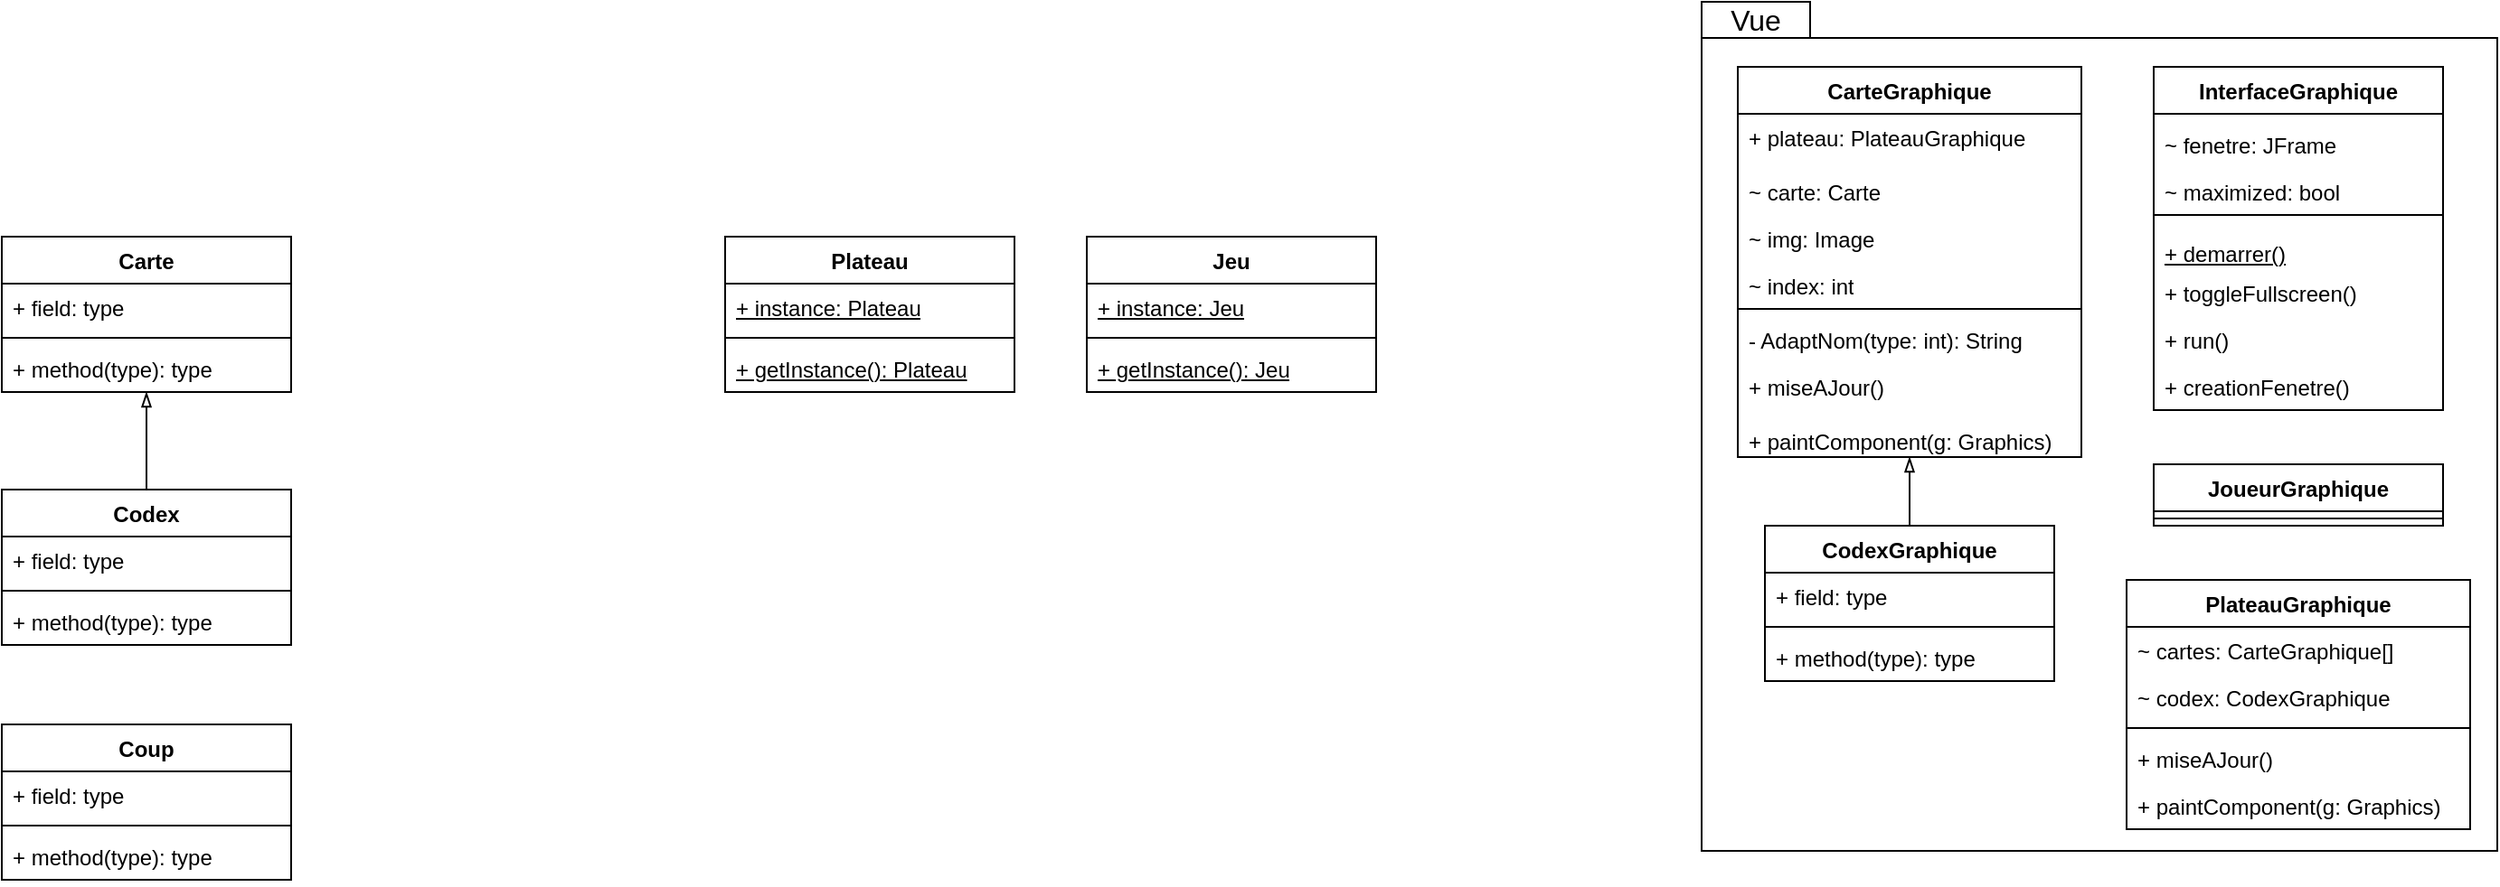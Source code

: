 <mxfile version="21.2.3" type="github">
  <diagram name="Page-1" id="1HbfWdMqZ3wzKddfxGka">
    <mxGraphModel dx="914" dy="849" grid="1" gridSize="10" guides="1" tooltips="1" connect="1" arrows="1" fold="1" page="1" pageScale="1" pageWidth="1654" pageHeight="1169" math="0" shadow="0">
      <root>
        <mxCell id="0" />
        <mxCell id="1" parent="0" />
        <mxCell id="q95tNT6rRVGAAozRAc9i-31" value="" style="shape=folder;fontStyle=1;spacingTop=10;tabWidth=60;tabHeight=20;tabPosition=left;html=1;whiteSpace=wrap;align=center;container=0;movable=1;resizable=1;rotatable=1;deletable=1;editable=1;locked=0;connectable=1;" vertex="1" parent="1">
          <mxGeometry x="1170" y="50" width="440" height="470" as="geometry" />
        </mxCell>
        <mxCell id="q95tNT6rRVGAAozRAc9i-32" value="Vue" style="text;html=1;strokeColor=none;fillColor=none;align=center;verticalAlign=middle;whiteSpace=wrap;rounded=0;fontSize=16;movable=1;resizable=1;rotatable=1;deletable=1;editable=1;locked=0;connectable=1;" vertex="1" parent="1">
          <mxGeometry x="1170" y="50" width="60" height="20" as="geometry" />
        </mxCell>
        <mxCell id="q95tNT6rRVGAAozRAc9i-1" value="Carte" style="swimlane;fontStyle=1;align=center;verticalAlign=top;childLayout=stackLayout;horizontal=1;startSize=26;horizontalStack=0;resizeParent=1;resizeParentMax=0;resizeLast=0;collapsible=1;marginBottom=0;whiteSpace=wrap;html=1;" vertex="1" parent="1">
          <mxGeometry x="230" y="180" width="160" height="86" as="geometry" />
        </mxCell>
        <mxCell id="q95tNT6rRVGAAozRAc9i-2" value="+ field: type" style="text;strokeColor=none;fillColor=none;align=left;verticalAlign=top;spacingLeft=4;spacingRight=4;overflow=hidden;rotatable=0;points=[[0,0.5],[1,0.5]];portConstraint=eastwest;whiteSpace=wrap;html=1;" vertex="1" parent="q95tNT6rRVGAAozRAc9i-1">
          <mxGeometry y="26" width="160" height="26" as="geometry" />
        </mxCell>
        <mxCell id="q95tNT6rRVGAAozRAc9i-3" value="" style="line;strokeWidth=1;fillColor=none;align=left;verticalAlign=middle;spacingTop=-1;spacingLeft=3;spacingRight=3;rotatable=0;labelPosition=right;points=[];portConstraint=eastwest;strokeColor=inherit;" vertex="1" parent="q95tNT6rRVGAAozRAc9i-1">
          <mxGeometry y="52" width="160" height="8" as="geometry" />
        </mxCell>
        <mxCell id="q95tNT6rRVGAAozRAc9i-4" value="+ method(type): type" style="text;strokeColor=none;fillColor=none;align=left;verticalAlign=top;spacingLeft=4;spacingRight=4;overflow=hidden;rotatable=0;points=[[0,0.5],[1,0.5]];portConstraint=eastwest;whiteSpace=wrap;html=1;" vertex="1" parent="q95tNT6rRVGAAozRAc9i-1">
          <mxGeometry y="60" width="160" height="26" as="geometry" />
        </mxCell>
        <mxCell id="q95tNT6rRVGAAozRAc9i-9" style="edgeStyle=orthogonalEdgeStyle;rounded=0;orthogonalLoop=1;jettySize=auto;html=1;exitX=0.5;exitY=0;exitDx=0;exitDy=0;endArrow=blockThin;endFill=0;" edge="1" parent="1" source="q95tNT6rRVGAAozRAc9i-5" target="q95tNT6rRVGAAozRAc9i-1">
          <mxGeometry relative="1" as="geometry" />
        </mxCell>
        <mxCell id="q95tNT6rRVGAAozRAc9i-5" value="Codex" style="swimlane;fontStyle=1;align=center;verticalAlign=top;childLayout=stackLayout;horizontal=1;startSize=26;horizontalStack=0;resizeParent=1;resizeParentMax=0;resizeLast=0;collapsible=1;marginBottom=0;whiteSpace=wrap;html=1;" vertex="1" parent="1">
          <mxGeometry x="230" y="320" width="160" height="86" as="geometry" />
        </mxCell>
        <mxCell id="q95tNT6rRVGAAozRAc9i-6" value="+ field: type" style="text;strokeColor=none;fillColor=none;align=left;verticalAlign=top;spacingLeft=4;spacingRight=4;overflow=hidden;rotatable=0;points=[[0,0.5],[1,0.5]];portConstraint=eastwest;whiteSpace=wrap;html=1;" vertex="1" parent="q95tNT6rRVGAAozRAc9i-5">
          <mxGeometry y="26" width="160" height="26" as="geometry" />
        </mxCell>
        <mxCell id="q95tNT6rRVGAAozRAc9i-7" value="" style="line;strokeWidth=1;fillColor=none;align=left;verticalAlign=middle;spacingTop=-1;spacingLeft=3;spacingRight=3;rotatable=0;labelPosition=right;points=[];portConstraint=eastwest;strokeColor=inherit;" vertex="1" parent="q95tNT6rRVGAAozRAc9i-5">
          <mxGeometry y="52" width="160" height="8" as="geometry" />
        </mxCell>
        <mxCell id="q95tNT6rRVGAAozRAc9i-8" value="+ method(type): type" style="text;strokeColor=none;fillColor=none;align=left;verticalAlign=top;spacingLeft=4;spacingRight=4;overflow=hidden;rotatable=0;points=[[0,0.5],[1,0.5]];portConstraint=eastwest;whiteSpace=wrap;html=1;" vertex="1" parent="q95tNT6rRVGAAozRAc9i-5">
          <mxGeometry y="60" width="160" height="26" as="geometry" />
        </mxCell>
        <mxCell id="q95tNT6rRVGAAozRAc9i-19" value="Coup" style="swimlane;fontStyle=1;align=center;verticalAlign=top;childLayout=stackLayout;horizontal=1;startSize=26;horizontalStack=0;resizeParent=1;resizeParentMax=0;resizeLast=0;collapsible=1;marginBottom=0;whiteSpace=wrap;html=1;" vertex="1" parent="1">
          <mxGeometry x="230" y="450" width="160" height="86" as="geometry" />
        </mxCell>
        <mxCell id="q95tNT6rRVGAAozRAc9i-20" value="+ field: type" style="text;strokeColor=none;fillColor=none;align=left;verticalAlign=top;spacingLeft=4;spacingRight=4;overflow=hidden;rotatable=0;points=[[0,0.5],[1,0.5]];portConstraint=eastwest;whiteSpace=wrap;html=1;" vertex="1" parent="q95tNT6rRVGAAozRAc9i-19">
          <mxGeometry y="26" width="160" height="26" as="geometry" />
        </mxCell>
        <mxCell id="q95tNT6rRVGAAozRAc9i-21" value="" style="line;strokeWidth=1;fillColor=none;align=left;verticalAlign=middle;spacingTop=-1;spacingLeft=3;spacingRight=3;rotatable=0;labelPosition=right;points=[];portConstraint=eastwest;strokeColor=inherit;" vertex="1" parent="q95tNT6rRVGAAozRAc9i-19">
          <mxGeometry y="52" width="160" height="8" as="geometry" />
        </mxCell>
        <mxCell id="q95tNT6rRVGAAozRAc9i-22" value="+ method(type): type" style="text;strokeColor=none;fillColor=none;align=left;verticalAlign=top;spacingLeft=4;spacingRight=4;overflow=hidden;rotatable=0;points=[[0,0.5],[1,0.5]];portConstraint=eastwest;whiteSpace=wrap;html=1;" vertex="1" parent="q95tNT6rRVGAAozRAc9i-19">
          <mxGeometry y="60" width="160" height="26" as="geometry" />
        </mxCell>
        <mxCell id="q95tNT6rRVGAAozRAc9i-23" value="Plateau" style="swimlane;fontStyle=1;align=center;verticalAlign=top;childLayout=stackLayout;horizontal=1;startSize=26;horizontalStack=0;resizeParent=1;resizeParentMax=0;resizeLast=0;collapsible=1;marginBottom=0;whiteSpace=wrap;html=1;" vertex="1" parent="1">
          <mxGeometry x="630" y="180" width="160" height="86" as="geometry" />
        </mxCell>
        <mxCell id="q95tNT6rRVGAAozRAc9i-24" value="&lt;u&gt;+ instance: Plateau&lt;/u&gt;" style="text;strokeColor=none;fillColor=none;align=left;verticalAlign=top;spacingLeft=4;spacingRight=4;overflow=hidden;rotatable=0;points=[[0,0.5],[1,0.5]];portConstraint=eastwest;whiteSpace=wrap;html=1;" vertex="1" parent="q95tNT6rRVGAAozRAc9i-23">
          <mxGeometry y="26" width="160" height="26" as="geometry" />
        </mxCell>
        <mxCell id="q95tNT6rRVGAAozRAc9i-25" value="" style="line;strokeWidth=1;fillColor=none;align=left;verticalAlign=middle;spacingTop=-1;spacingLeft=3;spacingRight=3;rotatable=0;labelPosition=right;points=[];portConstraint=eastwest;strokeColor=inherit;" vertex="1" parent="q95tNT6rRVGAAozRAc9i-23">
          <mxGeometry y="52" width="160" height="8" as="geometry" />
        </mxCell>
        <mxCell id="q95tNT6rRVGAAozRAc9i-26" value="&lt;u&gt;+ getInstance(): Plateau&lt;/u&gt;" style="text;strokeColor=none;fillColor=none;align=left;verticalAlign=top;spacingLeft=4;spacingRight=4;overflow=hidden;rotatable=0;points=[[0,0.5],[1,0.5]];portConstraint=eastwest;whiteSpace=wrap;html=1;" vertex="1" parent="q95tNT6rRVGAAozRAc9i-23">
          <mxGeometry y="60" width="160" height="26" as="geometry" />
        </mxCell>
        <mxCell id="q95tNT6rRVGAAozRAc9i-27" value="Jeu" style="swimlane;fontStyle=1;align=center;verticalAlign=top;childLayout=stackLayout;horizontal=1;startSize=26;horizontalStack=0;resizeParent=1;resizeParentMax=0;resizeLast=0;collapsible=1;marginBottom=0;whiteSpace=wrap;html=1;" vertex="1" parent="1">
          <mxGeometry x="830" y="180" width="160" height="86" as="geometry" />
        </mxCell>
        <mxCell id="q95tNT6rRVGAAozRAc9i-28" value="&lt;u&gt;+ instance: Jeu&lt;/u&gt;" style="text;strokeColor=none;fillColor=none;align=left;verticalAlign=top;spacingLeft=4;spacingRight=4;overflow=hidden;rotatable=0;points=[[0,0.5],[1,0.5]];portConstraint=eastwest;whiteSpace=wrap;html=1;" vertex="1" parent="q95tNT6rRVGAAozRAc9i-27">
          <mxGeometry y="26" width="160" height="26" as="geometry" />
        </mxCell>
        <mxCell id="q95tNT6rRVGAAozRAc9i-29" value="" style="line;strokeWidth=1;fillColor=none;align=left;verticalAlign=middle;spacingTop=-1;spacingLeft=3;spacingRight=3;rotatable=0;labelPosition=right;points=[];portConstraint=eastwest;strokeColor=inherit;" vertex="1" parent="q95tNT6rRVGAAozRAc9i-27">
          <mxGeometry y="52" width="160" height="8" as="geometry" />
        </mxCell>
        <mxCell id="q95tNT6rRVGAAozRAc9i-30" value="&lt;u&gt;+ getInstance(): Jeu&lt;/u&gt;" style="text;strokeColor=none;fillColor=none;align=left;verticalAlign=top;spacingLeft=4;spacingRight=4;overflow=hidden;rotatable=0;points=[[0,0.5],[1,0.5]];portConstraint=eastwest;whiteSpace=wrap;html=1;" vertex="1" parent="q95tNT6rRVGAAozRAc9i-27">
          <mxGeometry y="60" width="160" height="26" as="geometry" />
        </mxCell>
        <mxCell id="q95tNT6rRVGAAozRAc9i-10" value="CarteGraphique" style="swimlane;fontStyle=1;align=center;verticalAlign=top;childLayout=stackLayout;horizontal=1;startSize=26;horizontalStack=0;resizeParent=1;resizeParentMax=0;resizeLast=0;collapsible=1;marginBottom=0;whiteSpace=wrap;html=1;" vertex="1" parent="1">
          <mxGeometry x="1190" y="86" width="190" height="216" as="geometry">
            <mxRectangle x="760" y="406" width="130" height="30" as="alternateBounds" />
          </mxGeometry>
        </mxCell>
        <mxCell id="q95tNT6rRVGAAozRAc9i-11" value="+ plateau: PlateauGraphique" style="text;strokeColor=none;fillColor=none;align=left;verticalAlign=top;spacingLeft=4;spacingRight=4;overflow=hidden;rotatable=0;points=[[0,0.5],[1,0.5]];portConstraint=eastwest;whiteSpace=wrap;html=1;" vertex="1" parent="q95tNT6rRVGAAozRAc9i-10">
          <mxGeometry y="26" width="190" height="26" as="geometry" />
        </mxCell>
        <mxCell id="q95tNT6rRVGAAozRAc9i-37" value="&lt;font style=&quot;font-size: 12px;&quot;&gt;~ carte: Carte&lt;/font&gt;" style="text;strokeColor=none;fillColor=none;align=left;verticalAlign=top;spacingLeft=4;spacingRight=4;overflow=hidden;rotatable=0;points=[[0,0.5],[1,0.5]];portConstraint=eastwest;whiteSpace=wrap;html=1;fontSize=16;" vertex="1" parent="q95tNT6rRVGAAozRAc9i-10">
          <mxGeometry y="52" width="190" height="26" as="geometry" />
        </mxCell>
        <mxCell id="q95tNT6rRVGAAozRAc9i-38" value="&lt;font style=&quot;font-size: 12px;&quot;&gt;~ img: Image&lt;/font&gt;" style="text;strokeColor=none;fillColor=none;align=left;verticalAlign=top;spacingLeft=4;spacingRight=4;overflow=hidden;rotatable=0;points=[[0,0.5],[1,0.5]];portConstraint=eastwest;whiteSpace=wrap;html=1;fontSize=16;" vertex="1" parent="q95tNT6rRVGAAozRAc9i-10">
          <mxGeometry y="78" width="190" height="26" as="geometry" />
        </mxCell>
        <mxCell id="q95tNT6rRVGAAozRAc9i-39" value="&lt;font style=&quot;font-size: 12px;&quot;&gt;~ index: int&lt;/font&gt;" style="text;strokeColor=none;fillColor=none;align=left;verticalAlign=top;spacingLeft=4;spacingRight=4;overflow=hidden;rotatable=0;points=[[0,0.5],[1,0.5]];portConstraint=eastwest;whiteSpace=wrap;html=1;fontSize=16;" vertex="1" parent="q95tNT6rRVGAAozRAc9i-10">
          <mxGeometry y="104" width="190" height="26" as="geometry" />
        </mxCell>
        <mxCell id="q95tNT6rRVGAAozRAc9i-12" value="" style="line;strokeWidth=1;fillColor=none;align=left;verticalAlign=middle;spacingTop=-1;spacingLeft=3;spacingRight=3;rotatable=0;labelPosition=right;points=[];portConstraint=eastwest;strokeColor=inherit;" vertex="1" parent="q95tNT6rRVGAAozRAc9i-10">
          <mxGeometry y="130" width="190" height="8" as="geometry" />
        </mxCell>
        <mxCell id="q95tNT6rRVGAAozRAc9i-13" value="- AdaptNom(type: int): String" style="text;strokeColor=none;fillColor=none;align=left;verticalAlign=top;spacingLeft=4;spacingRight=4;overflow=hidden;rotatable=0;points=[[0,0.5],[1,0.5]];portConstraint=eastwest;whiteSpace=wrap;html=1;" vertex="1" parent="q95tNT6rRVGAAozRAc9i-10">
          <mxGeometry y="138" width="190" height="26" as="geometry" />
        </mxCell>
        <mxCell id="q95tNT6rRVGAAozRAc9i-40" value="+ miseAJour()" style="text;strokeColor=none;fillColor=none;align=left;verticalAlign=top;spacingLeft=4;spacingRight=4;overflow=hidden;rotatable=0;points=[[0,0.5],[1,0.5]];portConstraint=eastwest;whiteSpace=wrap;html=1;" vertex="1" parent="q95tNT6rRVGAAozRAc9i-10">
          <mxGeometry y="164" width="190" height="26" as="geometry" />
        </mxCell>
        <mxCell id="q95tNT6rRVGAAozRAc9i-41" value="&lt;font style=&quot;font-size: 12px;&quot;&gt;+ paintComponent(g: Graphics)&lt;/font&gt;" style="text;strokeColor=none;fillColor=none;align=left;verticalAlign=top;spacingLeft=4;spacingRight=4;overflow=hidden;rotatable=0;points=[[0,0.5],[1,0.5]];portConstraint=eastwest;whiteSpace=wrap;html=1;fontSize=16;" vertex="1" parent="q95tNT6rRVGAAozRAc9i-10">
          <mxGeometry y="190" width="190" height="26" as="geometry" />
        </mxCell>
        <mxCell id="q95tNT6rRVGAAozRAc9i-18" style="edgeStyle=orthogonalEdgeStyle;rounded=0;orthogonalLoop=1;jettySize=auto;html=1;exitX=0.5;exitY=0;exitDx=0;exitDy=0;endArrow=blockThin;endFill=0;" edge="1" parent="1" source="q95tNT6rRVGAAozRAc9i-14" target="q95tNT6rRVGAAozRAc9i-10">
          <mxGeometry relative="1" as="geometry" />
        </mxCell>
        <mxCell id="q95tNT6rRVGAAozRAc9i-14" value="CodexGraphique" style="swimlane;fontStyle=1;align=center;verticalAlign=top;childLayout=stackLayout;horizontal=1;startSize=26;horizontalStack=0;resizeParent=1;resizeParentMax=0;resizeLast=0;collapsible=1;marginBottom=0;whiteSpace=wrap;html=1;" vertex="1" parent="1">
          <mxGeometry x="1205" y="340" width="160" height="86" as="geometry" />
        </mxCell>
        <mxCell id="q95tNT6rRVGAAozRAc9i-15" value="+ field: type" style="text;strokeColor=none;fillColor=none;align=left;verticalAlign=top;spacingLeft=4;spacingRight=4;overflow=hidden;rotatable=0;points=[[0,0.5],[1,0.5]];portConstraint=eastwest;whiteSpace=wrap;html=1;" vertex="1" parent="q95tNT6rRVGAAozRAc9i-14">
          <mxGeometry y="26" width="160" height="26" as="geometry" />
        </mxCell>
        <mxCell id="q95tNT6rRVGAAozRAc9i-16" value="" style="line;strokeWidth=1;fillColor=none;align=left;verticalAlign=middle;spacingTop=-1;spacingLeft=3;spacingRight=3;rotatable=0;labelPosition=right;points=[];portConstraint=eastwest;strokeColor=inherit;" vertex="1" parent="q95tNT6rRVGAAozRAc9i-14">
          <mxGeometry y="52" width="160" height="8" as="geometry" />
        </mxCell>
        <mxCell id="q95tNT6rRVGAAozRAc9i-17" value="+ method(type): type" style="text;strokeColor=none;fillColor=none;align=left;verticalAlign=top;spacingLeft=4;spacingRight=4;overflow=hidden;rotatable=0;points=[[0,0.5],[1,0.5]];portConstraint=eastwest;whiteSpace=wrap;html=1;" vertex="1" parent="q95tNT6rRVGAAozRAc9i-14">
          <mxGeometry y="60" width="160" height="26" as="geometry" />
        </mxCell>
        <mxCell id="q95tNT6rRVGAAozRAc9i-42" value="&lt;font style=&quot;font-size: 12px;&quot;&gt;InterfaceGraphique&lt;/font&gt;" style="swimlane;fontStyle=1;align=center;verticalAlign=top;childLayout=stackLayout;horizontal=1;startSize=26;horizontalStack=0;resizeParent=1;resizeParentMax=0;resizeLast=0;collapsible=1;marginBottom=0;whiteSpace=wrap;html=1;fontSize=12;" vertex="1" parent="1">
          <mxGeometry x="1420" y="86" width="160" height="190" as="geometry" />
        </mxCell>
        <mxCell id="q95tNT6rRVGAAozRAc9i-46" value="&lt;font style=&quot;font-size: 12px;&quot;&gt;~ fenetre: JFrame&lt;/font&gt;" style="text;strokeColor=none;fillColor=none;align=left;verticalAlign=top;spacingLeft=4;spacingRight=4;overflow=hidden;rotatable=0;points=[[0,0.5],[1,0.5]];portConstraint=eastwest;whiteSpace=wrap;html=1;fontSize=16;" vertex="1" parent="q95tNT6rRVGAAozRAc9i-42">
          <mxGeometry y="26" width="160" height="26" as="geometry" />
        </mxCell>
        <mxCell id="q95tNT6rRVGAAozRAc9i-43" value="&lt;font style=&quot;font-size: 12px;&quot;&gt;~ maximized: bool&lt;/font&gt;" style="text;strokeColor=none;fillColor=none;align=left;verticalAlign=top;spacingLeft=4;spacingRight=4;overflow=hidden;rotatable=0;points=[[0,0.5],[1,0.5]];portConstraint=eastwest;whiteSpace=wrap;html=1;fontSize=16;" vertex="1" parent="q95tNT6rRVGAAozRAc9i-42">
          <mxGeometry y="52" width="160" height="26" as="geometry" />
        </mxCell>
        <mxCell id="q95tNT6rRVGAAozRAc9i-44" value="" style="line;strokeWidth=1;fillColor=none;align=left;verticalAlign=middle;spacingTop=-1;spacingLeft=3;spacingRight=3;rotatable=0;labelPosition=right;points=[];portConstraint=eastwest;strokeColor=inherit;fontSize=16;" vertex="1" parent="q95tNT6rRVGAAozRAc9i-42">
          <mxGeometry y="78" width="160" height="8" as="geometry" />
        </mxCell>
        <mxCell id="q95tNT6rRVGAAozRAc9i-45" value="&lt;font style=&quot;font-size: 12px;&quot;&gt;&lt;u&gt;+ demarrer()&lt;/u&gt;&lt;/font&gt;" style="text;strokeColor=none;fillColor=none;align=left;verticalAlign=top;spacingLeft=4;spacingRight=4;overflow=hidden;rotatable=0;points=[[0,0.5],[1,0.5]];portConstraint=eastwest;whiteSpace=wrap;html=1;fontSize=16;" vertex="1" parent="q95tNT6rRVGAAozRAc9i-42">
          <mxGeometry y="86" width="160" height="26" as="geometry" />
        </mxCell>
        <mxCell id="q95tNT6rRVGAAozRAc9i-48" value="+ toggleFullscreen()" style="text;strokeColor=none;fillColor=none;align=left;verticalAlign=top;spacingLeft=4;spacingRight=4;overflow=hidden;rotatable=0;points=[[0,0.5],[1,0.5]];portConstraint=eastwest;whiteSpace=wrap;html=1;fontSize=12;" vertex="1" parent="q95tNT6rRVGAAozRAc9i-42">
          <mxGeometry y="112" width="160" height="26" as="geometry" />
        </mxCell>
        <mxCell id="q95tNT6rRVGAAozRAc9i-47" value="+ run()" style="text;strokeColor=none;fillColor=none;align=left;verticalAlign=top;spacingLeft=4;spacingRight=4;overflow=hidden;rotatable=0;points=[[0,0.5],[1,0.5]];portConstraint=eastwest;whiteSpace=wrap;html=1;fontSize=12;" vertex="1" parent="q95tNT6rRVGAAozRAc9i-42">
          <mxGeometry y="138" width="160" height="26" as="geometry" />
        </mxCell>
        <mxCell id="q95tNT6rRVGAAozRAc9i-49" value="+ creationFenetre()" style="text;strokeColor=none;fillColor=none;align=left;verticalAlign=top;spacingLeft=4;spacingRight=4;overflow=hidden;rotatable=0;points=[[0,0.5],[1,0.5]];portConstraint=eastwest;whiteSpace=wrap;html=1;fontSize=12;" vertex="1" parent="q95tNT6rRVGAAozRAc9i-42">
          <mxGeometry y="164" width="160" height="26" as="geometry" />
        </mxCell>
        <mxCell id="q95tNT6rRVGAAozRAc9i-50" value="JoueurGraphique" style="swimlane;fontStyle=1;align=center;verticalAlign=top;childLayout=stackLayout;horizontal=1;startSize=26;horizontalStack=0;resizeParent=1;resizeParentMax=0;resizeLast=0;collapsible=1;marginBottom=0;whiteSpace=wrap;html=1;fontSize=12;" vertex="1" parent="1">
          <mxGeometry x="1420" y="306" width="160" height="34" as="geometry" />
        </mxCell>
        <mxCell id="q95tNT6rRVGAAozRAc9i-52" value="" style="line;strokeWidth=1;fillColor=none;align=left;verticalAlign=middle;spacingTop=-1;spacingLeft=3;spacingRight=3;rotatable=0;labelPosition=right;points=[];portConstraint=eastwest;strokeColor=inherit;fontSize=16;" vertex="1" parent="q95tNT6rRVGAAozRAc9i-50">
          <mxGeometry y="26" width="160" height="8" as="geometry" />
        </mxCell>
        <mxCell id="q95tNT6rRVGAAozRAc9i-54" value="PlateauGraphique" style="swimlane;fontStyle=1;align=center;verticalAlign=top;childLayout=stackLayout;horizontal=1;startSize=26;horizontalStack=0;resizeParent=1;resizeParentMax=0;resizeLast=0;collapsible=1;marginBottom=0;whiteSpace=wrap;html=1;fontSize=12;" vertex="1" parent="1">
          <mxGeometry x="1405" y="370" width="190" height="138" as="geometry" />
        </mxCell>
        <mxCell id="q95tNT6rRVGAAozRAc9i-58" value="~ cartes: CarteGraphique[]" style="text;strokeColor=none;fillColor=none;align=left;verticalAlign=top;spacingLeft=4;spacingRight=4;overflow=hidden;rotatable=0;points=[[0,0.5],[1,0.5]];portConstraint=eastwest;whiteSpace=wrap;html=1;fontSize=12;" vertex="1" parent="q95tNT6rRVGAAozRAc9i-54">
          <mxGeometry y="26" width="190" height="26" as="geometry" />
        </mxCell>
        <mxCell id="q95tNT6rRVGAAozRAc9i-55" value="~ codex: CodexGraphique" style="text;strokeColor=none;fillColor=none;align=left;verticalAlign=top;spacingLeft=4;spacingRight=4;overflow=hidden;rotatable=0;points=[[0,0.5],[1,0.5]];portConstraint=eastwest;whiteSpace=wrap;html=1;fontSize=12;" vertex="1" parent="q95tNT6rRVGAAozRAc9i-54">
          <mxGeometry y="52" width="190" height="26" as="geometry" />
        </mxCell>
        <mxCell id="q95tNT6rRVGAAozRAc9i-56" value="" style="line;strokeWidth=1;fillColor=none;align=left;verticalAlign=middle;spacingTop=-1;spacingLeft=3;spacingRight=3;rotatable=0;labelPosition=right;points=[];portConstraint=eastwest;strokeColor=inherit;fontSize=16;" vertex="1" parent="q95tNT6rRVGAAozRAc9i-54">
          <mxGeometry y="78" width="190" height="8" as="geometry" />
        </mxCell>
        <mxCell id="q95tNT6rRVGAAozRAc9i-57" value="+ miseAJour()" style="text;strokeColor=none;fillColor=none;align=left;verticalAlign=top;spacingLeft=4;spacingRight=4;overflow=hidden;rotatable=0;points=[[0,0.5],[1,0.5]];portConstraint=eastwest;whiteSpace=wrap;html=1;fontSize=12;" vertex="1" parent="q95tNT6rRVGAAozRAc9i-54">
          <mxGeometry y="86" width="190" height="26" as="geometry" />
        </mxCell>
        <mxCell id="q95tNT6rRVGAAozRAc9i-59" value="+ paintComponent(g: Graphics)" style="text;strokeColor=none;fillColor=none;align=left;verticalAlign=top;spacingLeft=4;spacingRight=4;overflow=hidden;rotatable=0;points=[[0,0.5],[1,0.5]];portConstraint=eastwest;whiteSpace=wrap;html=1;fontSize=12;" vertex="1" parent="q95tNT6rRVGAAozRAc9i-54">
          <mxGeometry y="112" width="190" height="26" as="geometry" />
        </mxCell>
      </root>
    </mxGraphModel>
  </diagram>
</mxfile>
